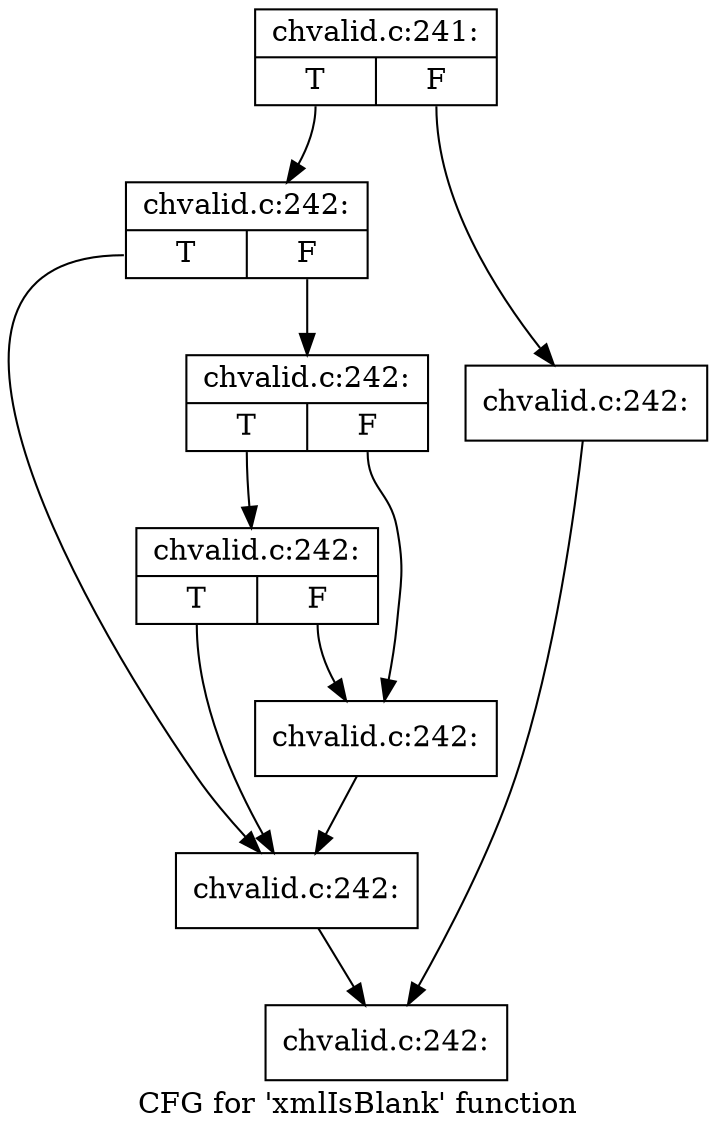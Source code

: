 digraph "CFG for 'xmlIsBlank' function" {
	label="CFG for 'xmlIsBlank' function";

	Node0x54c0ae0 [shape=record,label="{chvalid.c:241:|{<s0>T|<s1>F}}"];
	Node0x54c0ae0:s0 -> Node0x54c0a60;
	Node0x54c0ae0:s1 -> Node0x54bf280;
	Node0x54c0a60 [shape=record,label="{chvalid.c:242:|{<s0>T|<s1>F}}"];
	Node0x54c0a60:s0 -> Node0x54c0d90;
	Node0x54c0a60:s1 -> Node0x545a8a0;
	Node0x545a8a0 [shape=record,label="{chvalid.c:242:|{<s0>T|<s1>F}}"];
	Node0x545a8a0:s0 -> Node0x545aa60;
	Node0x545a8a0:s1 -> Node0x54c0de0;
	Node0x545aa60 [shape=record,label="{chvalid.c:242:|{<s0>T|<s1>F}}"];
	Node0x545aa60:s0 -> Node0x54c0d90;
	Node0x545aa60:s1 -> Node0x54c0de0;
	Node0x54c0de0 [shape=record,label="{chvalid.c:242:}"];
	Node0x54c0de0 -> Node0x54c0d90;
	Node0x54c0d90 [shape=record,label="{chvalid.c:242:}"];
	Node0x54c0d90 -> Node0x54c0b70;
	Node0x54bf280 [shape=record,label="{chvalid.c:242:}"];
	Node0x54bf280 -> Node0x54c0b70;
	Node0x54c0b70 [shape=record,label="{chvalid.c:242:}"];
}
